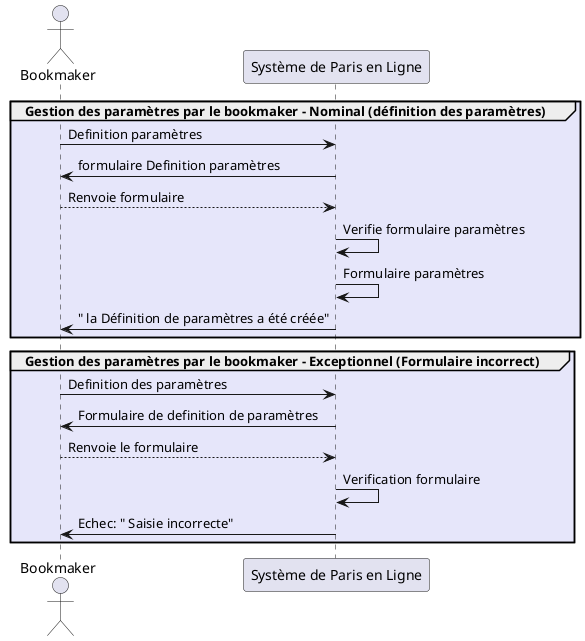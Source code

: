 @startuml
actor Bookmaker
participant "Système de Paris en Ligne" as System

group #lavender Gestion des paramètres par le bookmaker - Nominal (définition des paramètres)
Bookmaker -> System: Definition paramètres
System -> Bookmaker: formulaire Definition paramètres
Bookmaker --> System: Renvoie formulaire
System -> System: Verifie formulaire paramètres
System -> System: Formulaire paramètres
System -> Bookmaker: " la Définition de paramètres a été créée"
end
group #lavender Gestion des paramètres par le bookmaker - Exceptionnel (Formulaire incorrect)
Bookmaker -> System: Definition des paramètres
System -> Bookmaker: Formulaire de definition de paramètres
Bookmaker --> System: Renvoie le formulaire
System -> System: Verification formulaire
System -> Bookmaker: Echec: " Saisie incorrecte"
end
@enduml
